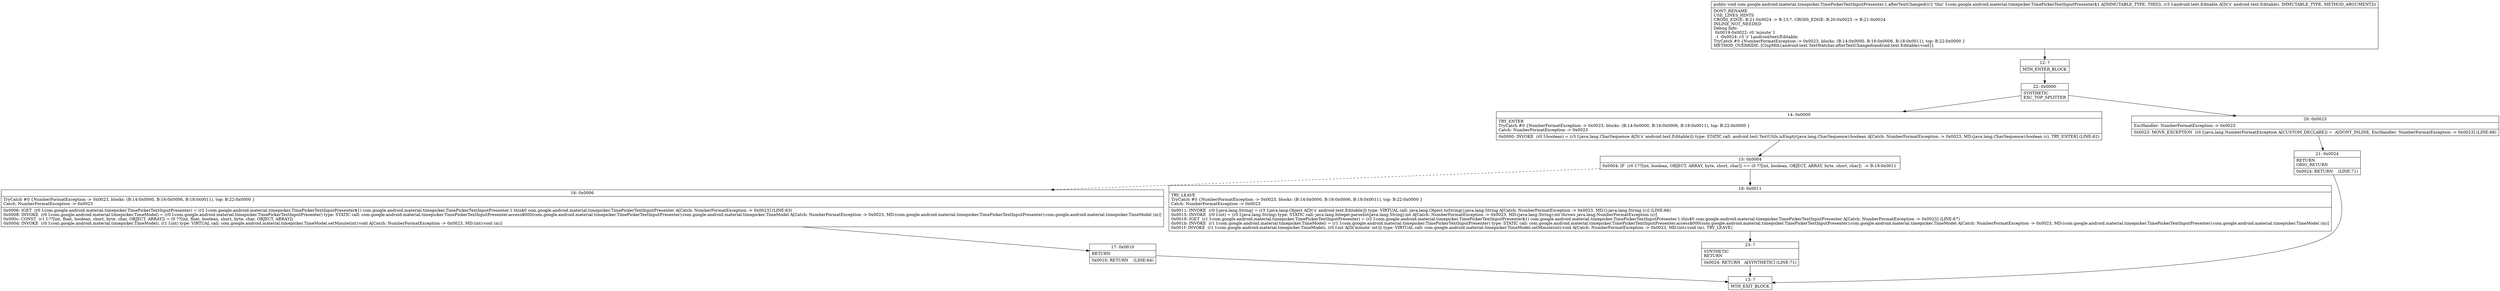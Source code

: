 digraph "CFG forcom.google.android.material.timepicker.TimePickerTextInputPresenter.1.afterTextChanged(Landroid\/text\/Editable;)V" {
Node_12 [shape=record,label="{12\:\ ?|MTH_ENTER_BLOCK\l}"];
Node_22 [shape=record,label="{22\:\ 0x0000|SYNTHETIC\lEXC_TOP_SPLITTER\l}"];
Node_14 [shape=record,label="{14\:\ 0x0000|TRY_ENTER\lTryCatch #0 \{NumberFormatException \-\> 0x0023, blocks: (B:14:0x0000, B:16:0x0006, B:18:0x0011), top: B:22:0x0000 \}\lCatch: NumberFormatException \-\> 0x0023\l|0x0000: INVOKE  (r0 I:boolean) = (r3 I:java.lang.CharSequence A[D('s' android.text.Editable)]) type: STATIC call: android.text.TextUtils.isEmpty(java.lang.CharSequence):boolean A[Catch: NumberFormatException \-\> 0x0023, MD:(java.lang.CharSequence):boolean (c), TRY_ENTER] (LINE:62)\l}"];
Node_15 [shape=record,label="{15\:\ 0x0004|0x0004: IF  (r0 I:??[int, boolean, OBJECT, ARRAY, byte, short, char]) == (0 ??[int, boolean, OBJECT, ARRAY, byte, short, char])  \-\> B:18:0x0011 \l}"];
Node_16 [shape=record,label="{16\:\ 0x0006|TryCatch #0 \{NumberFormatException \-\> 0x0023, blocks: (B:14:0x0000, B:16:0x0006, B:18:0x0011), top: B:22:0x0000 \}\lCatch: NumberFormatException \-\> 0x0023\l|0x0006: IGET  (r0 I:com.google.android.material.timepicker.TimePickerTextInputPresenter) = (r2 I:com.google.android.material.timepicker.TimePickerTextInputPresenter$1) com.google.android.material.timepicker.TimePickerTextInputPresenter.1.this$0 com.google.android.material.timepicker.TimePickerTextInputPresenter A[Catch: NumberFormatException \-\> 0x0023] (LINE:63)\l0x0008: INVOKE  (r0 I:com.google.android.material.timepicker.TimeModel) = (r0 I:com.google.android.material.timepicker.TimePickerTextInputPresenter) type: STATIC call: com.google.android.material.timepicker.TimePickerTextInputPresenter.access$000(com.google.android.material.timepicker.TimePickerTextInputPresenter):com.google.android.material.timepicker.TimeModel A[Catch: NumberFormatException \-\> 0x0023, MD:(com.google.android.material.timepicker.TimePickerTextInputPresenter):com.google.android.material.timepicker.TimeModel (m)]\l0x000c: CONST  (r1 I:??[int, float, boolean, short, byte, char, OBJECT, ARRAY]) = (0 ??[int, float, boolean, short, byte, char, OBJECT, ARRAY]) \l0x000d: INVOKE  (r0 I:com.google.android.material.timepicker.TimeModel), (r1 I:int) type: VIRTUAL call: com.google.android.material.timepicker.TimeModel.setMinute(int):void A[Catch: NumberFormatException \-\> 0x0023, MD:(int):void (m)]\l}"];
Node_17 [shape=record,label="{17\:\ 0x0010|RETURN\l|0x0010: RETURN    (LINE:64)\l}"];
Node_13 [shape=record,label="{13\:\ ?|MTH_EXIT_BLOCK\l}"];
Node_18 [shape=record,label="{18\:\ 0x0011|TRY_LEAVE\lTryCatch #0 \{NumberFormatException \-\> 0x0023, blocks: (B:14:0x0000, B:16:0x0006, B:18:0x0011), top: B:22:0x0000 \}\lCatch: NumberFormatException \-\> 0x0023\l|0x0011: INVOKE  (r0 I:java.lang.String) = (r3 I:java.lang.Object A[D('s' android.text.Editable)]) type: VIRTUAL call: java.lang.Object.toString():java.lang.String A[Catch: NumberFormatException \-\> 0x0023, MD:():java.lang.String (c)] (LINE:66)\l0x0015: INVOKE  (r0 I:int) = (r0 I:java.lang.String) type: STATIC call: java.lang.Integer.parseInt(java.lang.String):int A[Catch: NumberFormatException \-\> 0x0023, MD:(java.lang.String):int throws java.lang.NumberFormatException (c)]\l0x0019: IGET  (r1 I:com.google.android.material.timepicker.TimePickerTextInputPresenter) = (r2 I:com.google.android.material.timepicker.TimePickerTextInputPresenter$1) com.google.android.material.timepicker.TimePickerTextInputPresenter.1.this$0 com.google.android.material.timepicker.TimePickerTextInputPresenter A[Catch: NumberFormatException \-\> 0x0023] (LINE:67)\l0x001b: INVOKE  (r1 I:com.google.android.material.timepicker.TimeModel) = (r1 I:com.google.android.material.timepicker.TimePickerTextInputPresenter) type: STATIC call: com.google.android.material.timepicker.TimePickerTextInputPresenter.access$000(com.google.android.material.timepicker.TimePickerTextInputPresenter):com.google.android.material.timepicker.TimeModel A[Catch: NumberFormatException \-\> 0x0023, MD:(com.google.android.material.timepicker.TimePickerTextInputPresenter):com.google.android.material.timepicker.TimeModel (m)]\l0x001f: INVOKE  (r1 I:com.google.android.material.timepicker.TimeModel), (r0 I:int A[D('minute' int)]) type: VIRTUAL call: com.google.android.material.timepicker.TimeModel.setMinute(int):void A[Catch: NumberFormatException \-\> 0x0023, MD:(int):void (m), TRY_LEAVE]\l}"];
Node_23 [shape=record,label="{23\:\ ?|SYNTHETIC\lRETURN\l|0x0024: RETURN   A[SYNTHETIC] (LINE:71)\l}"];
Node_20 [shape=record,label="{20\:\ 0x0023|ExcHandler: NumberFormatException \-\> 0x0023\l|0x0023: MOVE_EXCEPTION  (r0 I:java.lang.NumberFormatException A[CUSTOM_DECLARE]) =  A[DONT_INLINE, ExcHandler: NumberFormatException \-\> 0x0023] (LINE:68)\l}"];
Node_21 [shape=record,label="{21\:\ 0x0024|RETURN\lORIG_RETURN\l|0x0024: RETURN    (LINE:71)\l}"];
MethodNode[shape=record,label="{public void com.google.android.material.timepicker.TimePickerTextInputPresenter.1.afterTextChanged((r2 'this' I:com.google.android.material.timepicker.TimePickerTextInputPresenter$1 A[IMMUTABLE_TYPE, THIS]), (r3 I:android.text.Editable A[D('s' android.text.Editable), IMMUTABLE_TYPE, METHOD_ARGUMENT]))  | DONT_RENAME\lUSE_LINES_HINTS\lCROSS_EDGE: B:21:0x0024 \-\> B:13:?, CROSS_EDGE: B:20:0x0023 \-\> B:21:0x0024\lINLINE_NOT_NEEDED\lDebug Info:\l  0x0019\-0x0022: r0 'minute' I\l  \-1 \-0x0024: r3 's' Landroid\/text\/Editable;\lTryCatch #0 \{NumberFormatException \-\> 0x0023, blocks: (B:14:0x0000, B:16:0x0006, B:18:0x0011), top: B:22:0x0000 \}\lMETHOD_OVERRIDE: [ClspMth\{android.text.TextWatcher.afterTextChanged(android.text.Editable):void\}]\l}"];
MethodNode -> Node_12;Node_12 -> Node_22;
Node_22 -> Node_14;
Node_22 -> Node_20;
Node_14 -> Node_15;
Node_15 -> Node_16[style=dashed];
Node_15 -> Node_18;
Node_16 -> Node_17;
Node_17 -> Node_13;
Node_18 -> Node_23;
Node_23 -> Node_13;
Node_20 -> Node_21;
Node_21 -> Node_13;
}

